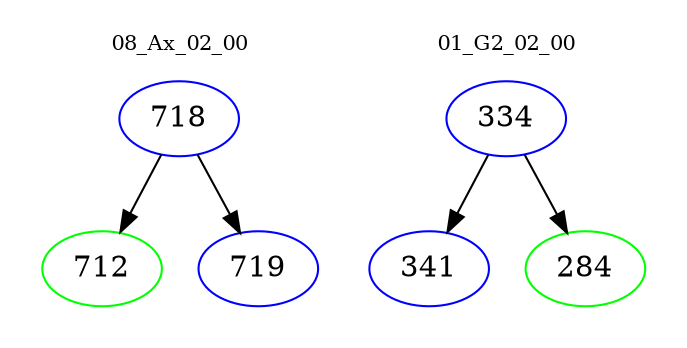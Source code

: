 digraph{
subgraph cluster_0 {
color = white
label = "08_Ax_02_00";
fontsize=10;
T0_718 [label="718", color="blue"]
T0_718 -> T0_712 [color="black"]
T0_712 [label="712", color="green"]
T0_718 -> T0_719 [color="black"]
T0_719 [label="719", color="blue"]
}
subgraph cluster_1 {
color = white
label = "01_G2_02_00";
fontsize=10;
T1_334 [label="334", color="blue"]
T1_334 -> T1_341 [color="black"]
T1_341 [label="341", color="blue"]
T1_334 -> T1_284 [color="black"]
T1_284 [label="284", color="green"]
}
}
